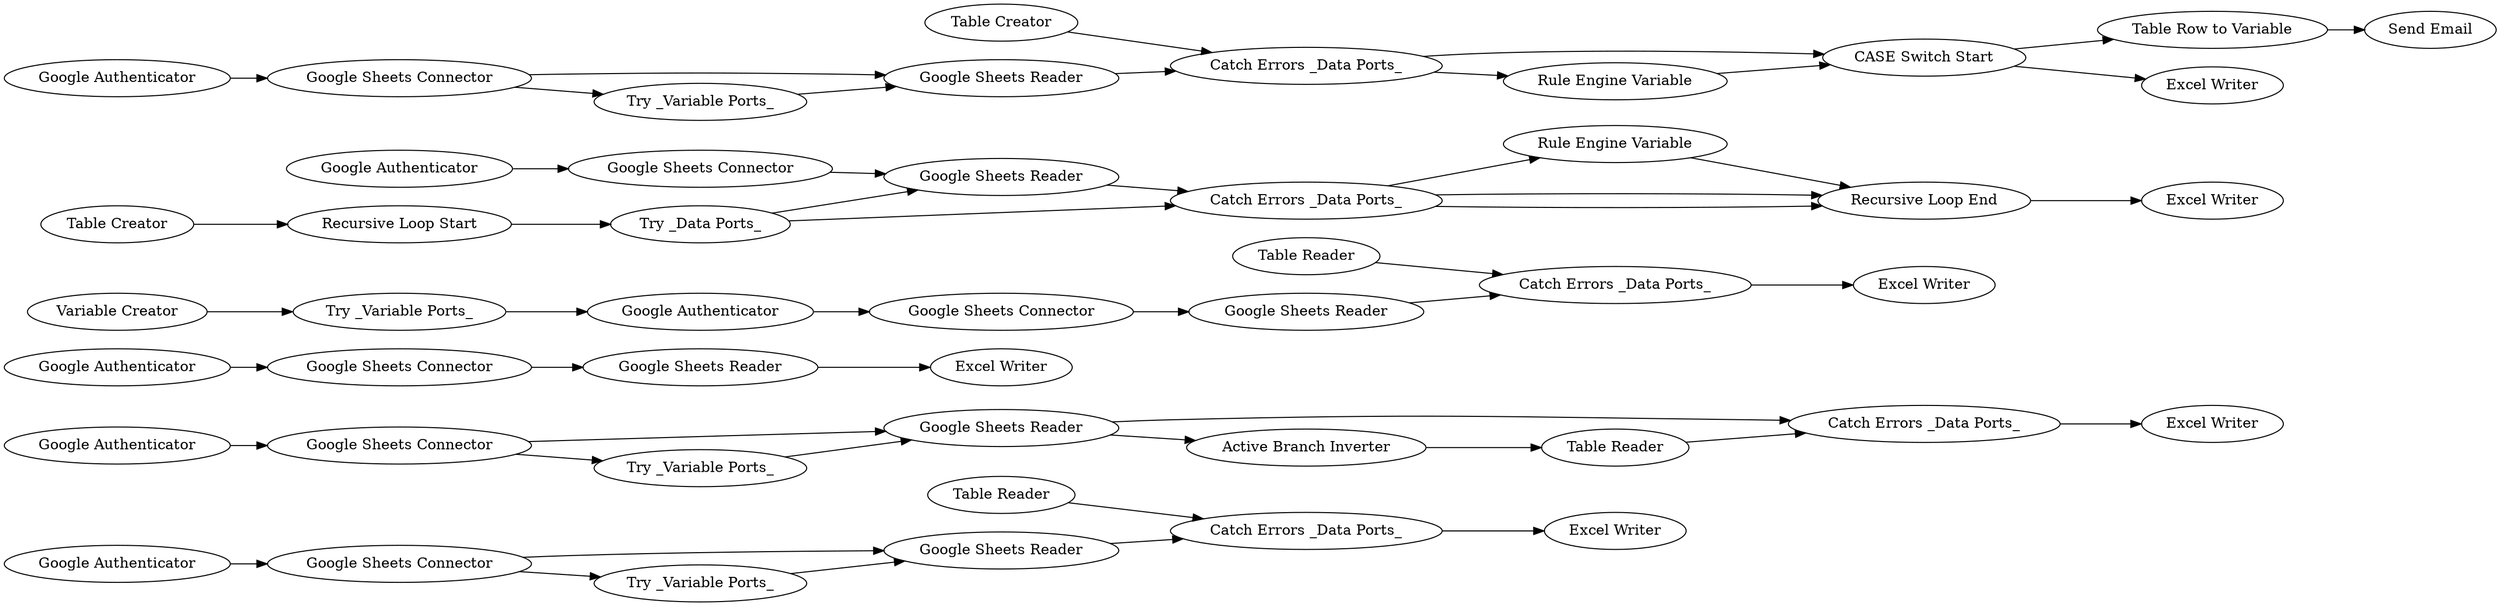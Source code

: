 digraph {
	3101 [label="Google Sheets Connector"]
	3102 [label="Catch Errors _Data Ports_"]
	3103 [label="Google Sheets Reader"]
	3105 [label="Table Reader"]
	3106 [label="Try _Variable Ports_"]
	3108 [label="Google Sheets Connector"]
	3109 [label="Catch Errors _Data Ports_"]
	3110 [label="Google Sheets Reader"]
	3111 [label="Table Reader"]
	3112 [label="Try _Variable Ports_"]
	3114 [label="Active Branch Inverter"]
	3128 [label="Google Sheets Connector"]
	3129 [label="Google Sheets Reader"]
	3131 [label="Google Authenticator"]
	3132 [label="Excel Writer"]
	3145 [label="Google Sheets Connector"]
	3146 [label="Catch Errors _Data Ports_"]
	3147 [label="Google Sheets Reader"]
	3148 [label="Table Reader"]
	3150 [label="Try _Variable Ports_"]
	3152 [label="Variable Creator"]
	3153 [label="Try _Data Ports_"]
	3154 [label="Rule Engine Variable"]
	3155 [label="Google Sheets Connector"]
	3156 [label="Catch Errors _Data Ports_"]
	3157 [label="Google Sheets Reader"]
	3159 [label="Recursive Loop Start"]
	3160 [label="Recursive Loop End"]
	3161 [label="Table Creator"]
	3163 [label="Google Sheets Connector"]
	3164 [label="Catch Errors _Data Ports_"]
	3165 [label="Google Sheets Reader"]
	3168 [label="Try _Variable Ports_"]
	3170 [label="CASE Switch Start"]
	3171 [label="Send Email"]
	3172 [label="Table Row to Variable"]
	3173 [label="Rule Engine Variable"]
	3174 [label="Table Creator"]
	3175 [label="Excel Writer"]
	3176 [label="Excel Writer"]
	3177 [label="Excel Writer"]
	3178 [label="Excel Writer"]
	3179 [label="Excel Writer"]
	3180 [label="Google Authenticator"]
	3181 [label="Google Authenticator"]
	3182 [label="Google Authenticator"]
	3183 [label="Google Authenticator"]
	3184 [label="Google Authenticator"]
	3101 -> 3103
	3101 -> 3106
	3102 -> 3175
	3103 -> 3102
	3105 -> 3102
	3106 -> 3103
	3108 -> 3110
	3108 -> 3112
	3109 -> 3176
	3110 -> 3109
	3110 -> 3114
	3111 -> 3109
	3112 -> 3110
	3114 -> 3111
	3128 -> 3129
	3129 -> 3132
	3131 -> 3128
	3145 -> 3147
	3146 -> 3177
	3147 -> 3146
	3148 -> 3146
	3150 -> 3182
	3152 -> 3150
	3153 -> 3157
	3153 -> 3156
	3154 -> 3160
	3155 -> 3157
	3156 -> 3154
	3156 -> 3160
	3156 -> 3160
	3157 -> 3156
	3159 -> 3153
	3160 -> 3179
	3161 -> 3159
	3163 -> 3165
	3163 -> 3168
	3164 -> 3173
	3164 -> 3170
	3165 -> 3164
	3168 -> 3165
	3170 -> 3172
	3170 -> 3178
	3172 -> 3171
	3173 -> 3170
	3174 -> 3164
	3180 -> 3101
	3181 -> 3108
	3182 -> 3145
	3183 -> 3163
	3184 -> 3155
	rankdir=LR
}
